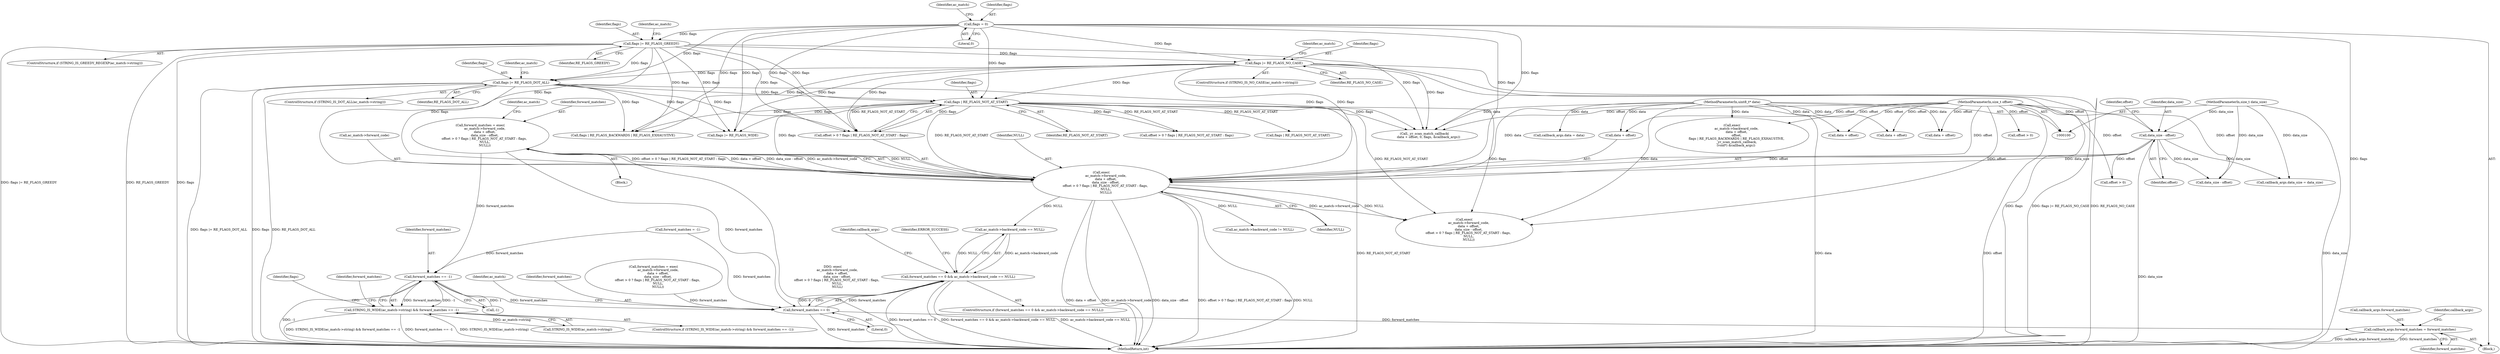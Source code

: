 digraph "1_yara_83d799804648c2a0895d40a19835d9b757c6fa4e_2@integer" {
"1000166" [label="(Call,forward_matches = exec(\n         ac_match->forward_code,\n         data + offset,\n         data_size - offset,\n        offset > 0 ? flags | RE_FLAGS_NOT_AT_START : flags,\n         NULL,\n         NULL))"];
"1000168" [label="(Call,exec(\n         ac_match->forward_code,\n         data + offset,\n         data_size - offset,\n        offset > 0 ? flags | RE_FLAGS_NOT_AT_START : flags,\n         NULL,\n         NULL))"];
"1000103" [label="(MethodParameterIn,uint8_t* data)"];
"1000106" [label="(MethodParameterIn,size_t offset)"];
"1000175" [label="(Call,data_size - offset)"];
"1000104" [label="(MethodParameterIn,size_t data_size)"];
"1000182" [label="(Call,flags | RE_FLAGS_NOT_AT_START)"];
"1000129" [label="(Call,flags |= RE_FLAGS_GREEDY)"];
"1000121" [label="(Call,flags = 0)"];
"1000137" [label="(Call,flags |= RE_FLAGS_NO_CASE)"];
"1000145" [label="(Call,flags |= RE_FLAGS_DOT_ALL)"];
"1000194" [label="(Call,forward_matches == -1)"];
"1000189" [label="(Call,STRING_IS_WIDE(ac_match->string) && forward_matches == -1)"];
"1000244" [label="(Call,forward_matches == 0)"];
"1000243" [label="(Call,forward_matches == 0 && ac_match->backward_code == NULL)"];
"1000281" [label="(Call,callback_args.forward_matches = forward_matches)"];
"1000285" [label="(Identifier,forward_matches)"];
"1000249" [label="(Identifier,ac_match)"];
"1000307" [label="(Call,data + offset)"];
"1000130" [label="(Identifier,flags)"];
"1000189" [label="(Call,STRING_IS_WIDE(ac_match->string) && forward_matches == -1)"];
"1000184" [label="(Identifier,RE_FLAGS_NOT_AT_START)"];
"1000111" [label="(Call,forward_matches = -1)"];
"1000247" [label="(Call,ac_match->backward_code == NULL)"];
"1000138" [label="(Identifier,flags)"];
"1000244" [label="(Call,forward_matches == 0)"];
"1000106" [label="(MethodParameterIn,size_t offset)"];
"1000145" [label="(Call,flags |= RE_FLAGS_DOT_ALL)"];
"1000182" [label="(Call,flags | RE_FLAGS_NOT_AT_START)"];
"1000204" [label="(Call,exec(\n         ac_match->forward_code,\n         data + offset,\n         data_size - offset,\n        offset > 0 ? flags | RE_FLAGS_NOT_AT_START : flags,\n         NULL,\n         NULL))"];
"1000179" [label="(Call,offset > 0)"];
"1000199" [label="(Call,flags |= RE_FLAGS_WIDE)"];
"1000340" [label="(Call,data + offset)"];
"1000303" [label="(Call,exec(\n         ac_match->backward_code,\n         data + offset,\n         offset,\n         flags | RE_FLAGS_BACKWARDS | RE_FLAGS_EXHAUSTIVE,\n         _yr_scan_match_callback,\n        (void*) &callback_args))"];
"1000132" [label="(ControlStructure,if (STRING_IS_NO_CASE(ac_match->string)))"];
"1000151" [label="(Identifier,ac_match)"];
"1000243" [label="(Call,forward_matches == 0 && ac_match->backward_code == NULL)"];
"1000242" [label="(ControlStructure,if (forward_matches == 0 && ac_match->backward_code == NULL))"];
"1000167" [label="(Identifier,forward_matches)"];
"1000288" [label="(Identifier,callback_args)"];
"1000295" [label="(Call,ac_match->backward_code != NULL)"];
"1000180" [label="(Identifier,offset)"];
"1000194" [label="(Call,forward_matches == -1)"];
"1000166" [label="(Call,forward_matches = exec(\n         ac_match->forward_code,\n         data + offset,\n         data_size - offset,\n        offset > 0 ? flags | RE_FLAGS_NOT_AT_START : flags,\n         NULL,\n         NULL))"];
"1000266" [label="(Call,callback_args.data = data)"];
"1000127" [label="(Identifier,ac_match)"];
"1000196" [label="(Call,-1)"];
"1000225" [label="(Identifier,forward_matches)"];
"1000253" [label="(Identifier,ERROR_SUCCESS)"];
"1000311" [label="(Call,flags | RE_FLAGS_BACKWARDS | RE_FLAGS_EXHAUSTIVE)"];
"1000124" [label="(ControlStructure,if (STRING_IS_GREEDY_REGEXP(ac_match->string)))"];
"1000178" [label="(Call,offset > 0 ? flags | RE_FLAGS_NOT_AT_START : flags)"];
"1000140" [label="(ControlStructure,if (STRING_IS_DOT_ALL(ac_match->string)))"];
"1000256" [label="(Identifier,callback_args)"];
"1000135" [label="(Identifier,ac_match)"];
"1000129" [label="(Call,flags |= RE_FLAGS_GREEDY)"];
"1000123" [label="(Literal,0)"];
"1000190" [label="(Call,STRING_IS_WIDE(ac_match->string))"];
"1000186" [label="(Identifier,NULL)"];
"1000208" [label="(Call,data + offset)"];
"1000137" [label="(Call,flags |= RE_FLAGS_NO_CASE)"];
"1000168" [label="(Call,exec(\n         ac_match->forward_code,\n         data + offset,\n         data_size - offset,\n        offset > 0 ? flags | RE_FLAGS_NOT_AT_START : flags,\n         NULL,\n         NULL))"];
"1000187" [label="(Identifier,NULL)"];
"1000176" [label="(Identifier,data_size)"];
"1000131" [label="(Identifier,RE_FLAGS_GREEDY)"];
"1000211" [label="(Call,data_size - offset)"];
"1000147" [label="(Identifier,RE_FLAGS_DOT_ALL)"];
"1000281" [label="(Call,callback_args.forward_matches = forward_matches)"];
"1000200" [label="(Identifier,flags)"];
"1000349" [label="(MethodReturn,int)"];
"1000282" [label="(Call,callback_args.forward_matches)"];
"1000165" [label="(Block,)"];
"1000246" [label="(Literal,0)"];
"1000175" [label="(Call,data_size - offset)"];
"1000172" [label="(Call,data + offset)"];
"1000339" [label="(Call,_yr_scan_match_callback(\n        data + offset, 0, flags, &callback_args))"];
"1000192" [label="(Identifier,ac_match)"];
"1000183" [label="(Identifier,flags)"];
"1000195" [label="(Identifier,forward_matches)"];
"1000218" [label="(Call,flags | RE_FLAGS_NOT_AT_START)"];
"1000107" [label="(Block,)"];
"1000214" [label="(Call,offset > 0 ? flags | RE_FLAGS_NOT_AT_START : flags)"];
"1000271" [label="(Call,callback_args.data_size = data_size)"];
"1000177" [label="(Identifier,offset)"];
"1000245" [label="(Identifier,forward_matches)"];
"1000139" [label="(Identifier,RE_FLAGS_NO_CASE)"];
"1000169" [label="(Call,ac_match->forward_code)"];
"1000103" [label="(MethodParameterIn,uint8_t* data)"];
"1000122" [label="(Identifier,flags)"];
"1000143" [label="(Identifier,ac_match)"];
"1000202" [label="(Call,forward_matches = exec(\n         ac_match->forward_code,\n         data + offset,\n         data_size - offset,\n        offset > 0 ? flags | RE_FLAGS_NOT_AT_START : flags,\n         NULL,\n         NULL))"];
"1000146" [label="(Identifier,flags)"];
"1000104" [label="(MethodParameterIn,size_t data_size)"];
"1000215" [label="(Call,offset > 0)"];
"1000121" [label="(Call,flags = 0)"];
"1000188" [label="(ControlStructure,if (STRING_IS_WIDE(ac_match->string) && forward_matches == -1))"];
"1000166" -> "1000165"  [label="AST: "];
"1000166" -> "1000168"  [label="CFG: "];
"1000167" -> "1000166"  [label="AST: "];
"1000168" -> "1000166"  [label="AST: "];
"1000192" -> "1000166"  [label="CFG: "];
"1000166" -> "1000349"  [label="DDG: exec(\n         ac_match->forward_code,\n         data + offset,\n         data_size - offset,\n        offset > 0 ? flags | RE_FLAGS_NOT_AT_START : flags,\n         NULL,\n         NULL)"];
"1000168" -> "1000166"  [label="DDG: NULL"];
"1000168" -> "1000166"  [label="DDG: offset > 0 ? flags | RE_FLAGS_NOT_AT_START : flags"];
"1000168" -> "1000166"  [label="DDG: data + offset"];
"1000168" -> "1000166"  [label="DDG: data_size - offset"];
"1000168" -> "1000166"  [label="DDG: ac_match->forward_code"];
"1000166" -> "1000194"  [label="DDG: forward_matches"];
"1000166" -> "1000244"  [label="DDG: forward_matches"];
"1000168" -> "1000187"  [label="CFG: "];
"1000169" -> "1000168"  [label="AST: "];
"1000172" -> "1000168"  [label="AST: "];
"1000175" -> "1000168"  [label="AST: "];
"1000178" -> "1000168"  [label="AST: "];
"1000186" -> "1000168"  [label="AST: "];
"1000187" -> "1000168"  [label="AST: "];
"1000168" -> "1000349"  [label="DDG: offset > 0 ? flags | RE_FLAGS_NOT_AT_START : flags"];
"1000168" -> "1000349"  [label="DDG: NULL"];
"1000168" -> "1000349"  [label="DDG: data + offset"];
"1000168" -> "1000349"  [label="DDG: ac_match->forward_code"];
"1000168" -> "1000349"  [label="DDG: data_size - offset"];
"1000103" -> "1000168"  [label="DDG: data"];
"1000106" -> "1000168"  [label="DDG: offset"];
"1000175" -> "1000168"  [label="DDG: data_size"];
"1000175" -> "1000168"  [label="DDG: offset"];
"1000182" -> "1000168"  [label="DDG: flags"];
"1000182" -> "1000168"  [label="DDG: RE_FLAGS_NOT_AT_START"];
"1000129" -> "1000168"  [label="DDG: flags"];
"1000121" -> "1000168"  [label="DDG: flags"];
"1000137" -> "1000168"  [label="DDG: flags"];
"1000145" -> "1000168"  [label="DDG: flags"];
"1000168" -> "1000204"  [label="DDG: ac_match->forward_code"];
"1000168" -> "1000204"  [label="DDG: NULL"];
"1000168" -> "1000247"  [label="DDG: NULL"];
"1000168" -> "1000295"  [label="DDG: NULL"];
"1000103" -> "1000100"  [label="AST: "];
"1000103" -> "1000349"  [label="DDG: data"];
"1000103" -> "1000172"  [label="DDG: data"];
"1000103" -> "1000204"  [label="DDG: data"];
"1000103" -> "1000208"  [label="DDG: data"];
"1000103" -> "1000266"  [label="DDG: data"];
"1000103" -> "1000303"  [label="DDG: data"];
"1000103" -> "1000307"  [label="DDG: data"];
"1000103" -> "1000339"  [label="DDG: data"];
"1000103" -> "1000340"  [label="DDG: data"];
"1000106" -> "1000100"  [label="AST: "];
"1000106" -> "1000349"  [label="DDG: offset"];
"1000106" -> "1000172"  [label="DDG: offset"];
"1000106" -> "1000175"  [label="DDG: offset"];
"1000106" -> "1000179"  [label="DDG: offset"];
"1000106" -> "1000204"  [label="DDG: offset"];
"1000106" -> "1000208"  [label="DDG: offset"];
"1000106" -> "1000211"  [label="DDG: offset"];
"1000106" -> "1000215"  [label="DDG: offset"];
"1000106" -> "1000303"  [label="DDG: offset"];
"1000106" -> "1000307"  [label="DDG: offset"];
"1000106" -> "1000339"  [label="DDG: offset"];
"1000106" -> "1000340"  [label="DDG: offset"];
"1000175" -> "1000177"  [label="CFG: "];
"1000176" -> "1000175"  [label="AST: "];
"1000177" -> "1000175"  [label="AST: "];
"1000180" -> "1000175"  [label="CFG: "];
"1000175" -> "1000349"  [label="DDG: data_size"];
"1000104" -> "1000175"  [label="DDG: data_size"];
"1000175" -> "1000179"  [label="DDG: offset"];
"1000175" -> "1000211"  [label="DDG: data_size"];
"1000175" -> "1000271"  [label="DDG: data_size"];
"1000104" -> "1000100"  [label="AST: "];
"1000104" -> "1000349"  [label="DDG: data_size"];
"1000104" -> "1000211"  [label="DDG: data_size"];
"1000104" -> "1000271"  [label="DDG: data_size"];
"1000182" -> "1000178"  [label="AST: "];
"1000182" -> "1000184"  [label="CFG: "];
"1000183" -> "1000182"  [label="AST: "];
"1000184" -> "1000182"  [label="AST: "];
"1000178" -> "1000182"  [label="CFG: "];
"1000182" -> "1000349"  [label="DDG: RE_FLAGS_NOT_AT_START"];
"1000182" -> "1000178"  [label="DDG: flags"];
"1000182" -> "1000178"  [label="DDG: RE_FLAGS_NOT_AT_START"];
"1000129" -> "1000182"  [label="DDG: flags"];
"1000121" -> "1000182"  [label="DDG: flags"];
"1000137" -> "1000182"  [label="DDG: flags"];
"1000145" -> "1000182"  [label="DDG: flags"];
"1000182" -> "1000199"  [label="DDG: flags"];
"1000182" -> "1000204"  [label="DDG: flags"];
"1000182" -> "1000204"  [label="DDG: RE_FLAGS_NOT_AT_START"];
"1000182" -> "1000214"  [label="DDG: flags"];
"1000182" -> "1000214"  [label="DDG: RE_FLAGS_NOT_AT_START"];
"1000182" -> "1000218"  [label="DDG: RE_FLAGS_NOT_AT_START"];
"1000182" -> "1000311"  [label="DDG: flags"];
"1000182" -> "1000339"  [label="DDG: flags"];
"1000129" -> "1000124"  [label="AST: "];
"1000129" -> "1000131"  [label="CFG: "];
"1000130" -> "1000129"  [label="AST: "];
"1000131" -> "1000129"  [label="AST: "];
"1000135" -> "1000129"  [label="CFG: "];
"1000129" -> "1000349"  [label="DDG: flags"];
"1000129" -> "1000349"  [label="DDG: flags |= RE_FLAGS_GREEDY"];
"1000129" -> "1000349"  [label="DDG: RE_FLAGS_GREEDY"];
"1000121" -> "1000129"  [label="DDG: flags"];
"1000129" -> "1000137"  [label="DDG: flags"];
"1000129" -> "1000145"  [label="DDG: flags"];
"1000129" -> "1000178"  [label="DDG: flags"];
"1000129" -> "1000199"  [label="DDG: flags"];
"1000129" -> "1000311"  [label="DDG: flags"];
"1000129" -> "1000339"  [label="DDG: flags"];
"1000121" -> "1000107"  [label="AST: "];
"1000121" -> "1000123"  [label="CFG: "];
"1000122" -> "1000121"  [label="AST: "];
"1000123" -> "1000121"  [label="AST: "];
"1000127" -> "1000121"  [label="CFG: "];
"1000121" -> "1000349"  [label="DDG: flags"];
"1000121" -> "1000137"  [label="DDG: flags"];
"1000121" -> "1000145"  [label="DDG: flags"];
"1000121" -> "1000178"  [label="DDG: flags"];
"1000121" -> "1000199"  [label="DDG: flags"];
"1000121" -> "1000311"  [label="DDG: flags"];
"1000121" -> "1000339"  [label="DDG: flags"];
"1000137" -> "1000132"  [label="AST: "];
"1000137" -> "1000139"  [label="CFG: "];
"1000138" -> "1000137"  [label="AST: "];
"1000139" -> "1000137"  [label="AST: "];
"1000143" -> "1000137"  [label="CFG: "];
"1000137" -> "1000349"  [label="DDG: RE_FLAGS_NO_CASE"];
"1000137" -> "1000349"  [label="DDG: flags"];
"1000137" -> "1000349"  [label="DDG: flags |= RE_FLAGS_NO_CASE"];
"1000137" -> "1000145"  [label="DDG: flags"];
"1000137" -> "1000178"  [label="DDG: flags"];
"1000137" -> "1000199"  [label="DDG: flags"];
"1000137" -> "1000311"  [label="DDG: flags"];
"1000137" -> "1000339"  [label="DDG: flags"];
"1000145" -> "1000140"  [label="AST: "];
"1000145" -> "1000147"  [label="CFG: "];
"1000146" -> "1000145"  [label="AST: "];
"1000147" -> "1000145"  [label="AST: "];
"1000151" -> "1000145"  [label="CFG: "];
"1000145" -> "1000349"  [label="DDG: flags |= RE_FLAGS_DOT_ALL"];
"1000145" -> "1000349"  [label="DDG: flags"];
"1000145" -> "1000349"  [label="DDG: RE_FLAGS_DOT_ALL"];
"1000145" -> "1000178"  [label="DDG: flags"];
"1000145" -> "1000199"  [label="DDG: flags"];
"1000145" -> "1000311"  [label="DDG: flags"];
"1000145" -> "1000339"  [label="DDG: flags"];
"1000194" -> "1000189"  [label="AST: "];
"1000194" -> "1000196"  [label="CFG: "];
"1000195" -> "1000194"  [label="AST: "];
"1000196" -> "1000194"  [label="AST: "];
"1000189" -> "1000194"  [label="CFG: "];
"1000194" -> "1000349"  [label="DDG: -1"];
"1000194" -> "1000189"  [label="DDG: forward_matches"];
"1000194" -> "1000189"  [label="DDG: -1"];
"1000111" -> "1000194"  [label="DDG: forward_matches"];
"1000196" -> "1000194"  [label="DDG: 1"];
"1000194" -> "1000244"  [label="DDG: forward_matches"];
"1000189" -> "1000188"  [label="AST: "];
"1000189" -> "1000190"  [label="CFG: "];
"1000190" -> "1000189"  [label="AST: "];
"1000200" -> "1000189"  [label="CFG: "];
"1000225" -> "1000189"  [label="CFG: "];
"1000189" -> "1000349"  [label="DDG: forward_matches == -1"];
"1000189" -> "1000349"  [label="DDG: STRING_IS_WIDE(ac_match->string)"];
"1000189" -> "1000349"  [label="DDG: STRING_IS_WIDE(ac_match->string) && forward_matches == -1"];
"1000190" -> "1000189"  [label="DDG: ac_match->string"];
"1000244" -> "1000243"  [label="AST: "];
"1000244" -> "1000246"  [label="CFG: "];
"1000245" -> "1000244"  [label="AST: "];
"1000246" -> "1000244"  [label="AST: "];
"1000249" -> "1000244"  [label="CFG: "];
"1000243" -> "1000244"  [label="CFG: "];
"1000244" -> "1000349"  [label="DDG: forward_matches"];
"1000244" -> "1000243"  [label="DDG: forward_matches"];
"1000244" -> "1000243"  [label="DDG: 0"];
"1000202" -> "1000244"  [label="DDG: forward_matches"];
"1000111" -> "1000244"  [label="DDG: forward_matches"];
"1000244" -> "1000281"  [label="DDG: forward_matches"];
"1000243" -> "1000242"  [label="AST: "];
"1000243" -> "1000247"  [label="CFG: "];
"1000247" -> "1000243"  [label="AST: "];
"1000253" -> "1000243"  [label="CFG: "];
"1000256" -> "1000243"  [label="CFG: "];
"1000243" -> "1000349"  [label="DDG: forward_matches == 0"];
"1000243" -> "1000349"  [label="DDG: forward_matches == 0 && ac_match->backward_code == NULL"];
"1000243" -> "1000349"  [label="DDG: ac_match->backward_code == NULL"];
"1000247" -> "1000243"  [label="DDG: ac_match->backward_code"];
"1000247" -> "1000243"  [label="DDG: NULL"];
"1000281" -> "1000107"  [label="AST: "];
"1000281" -> "1000285"  [label="CFG: "];
"1000282" -> "1000281"  [label="AST: "];
"1000285" -> "1000281"  [label="AST: "];
"1000288" -> "1000281"  [label="CFG: "];
"1000281" -> "1000349"  [label="DDG: forward_matches"];
"1000281" -> "1000349"  [label="DDG: callback_args.forward_matches"];
}
